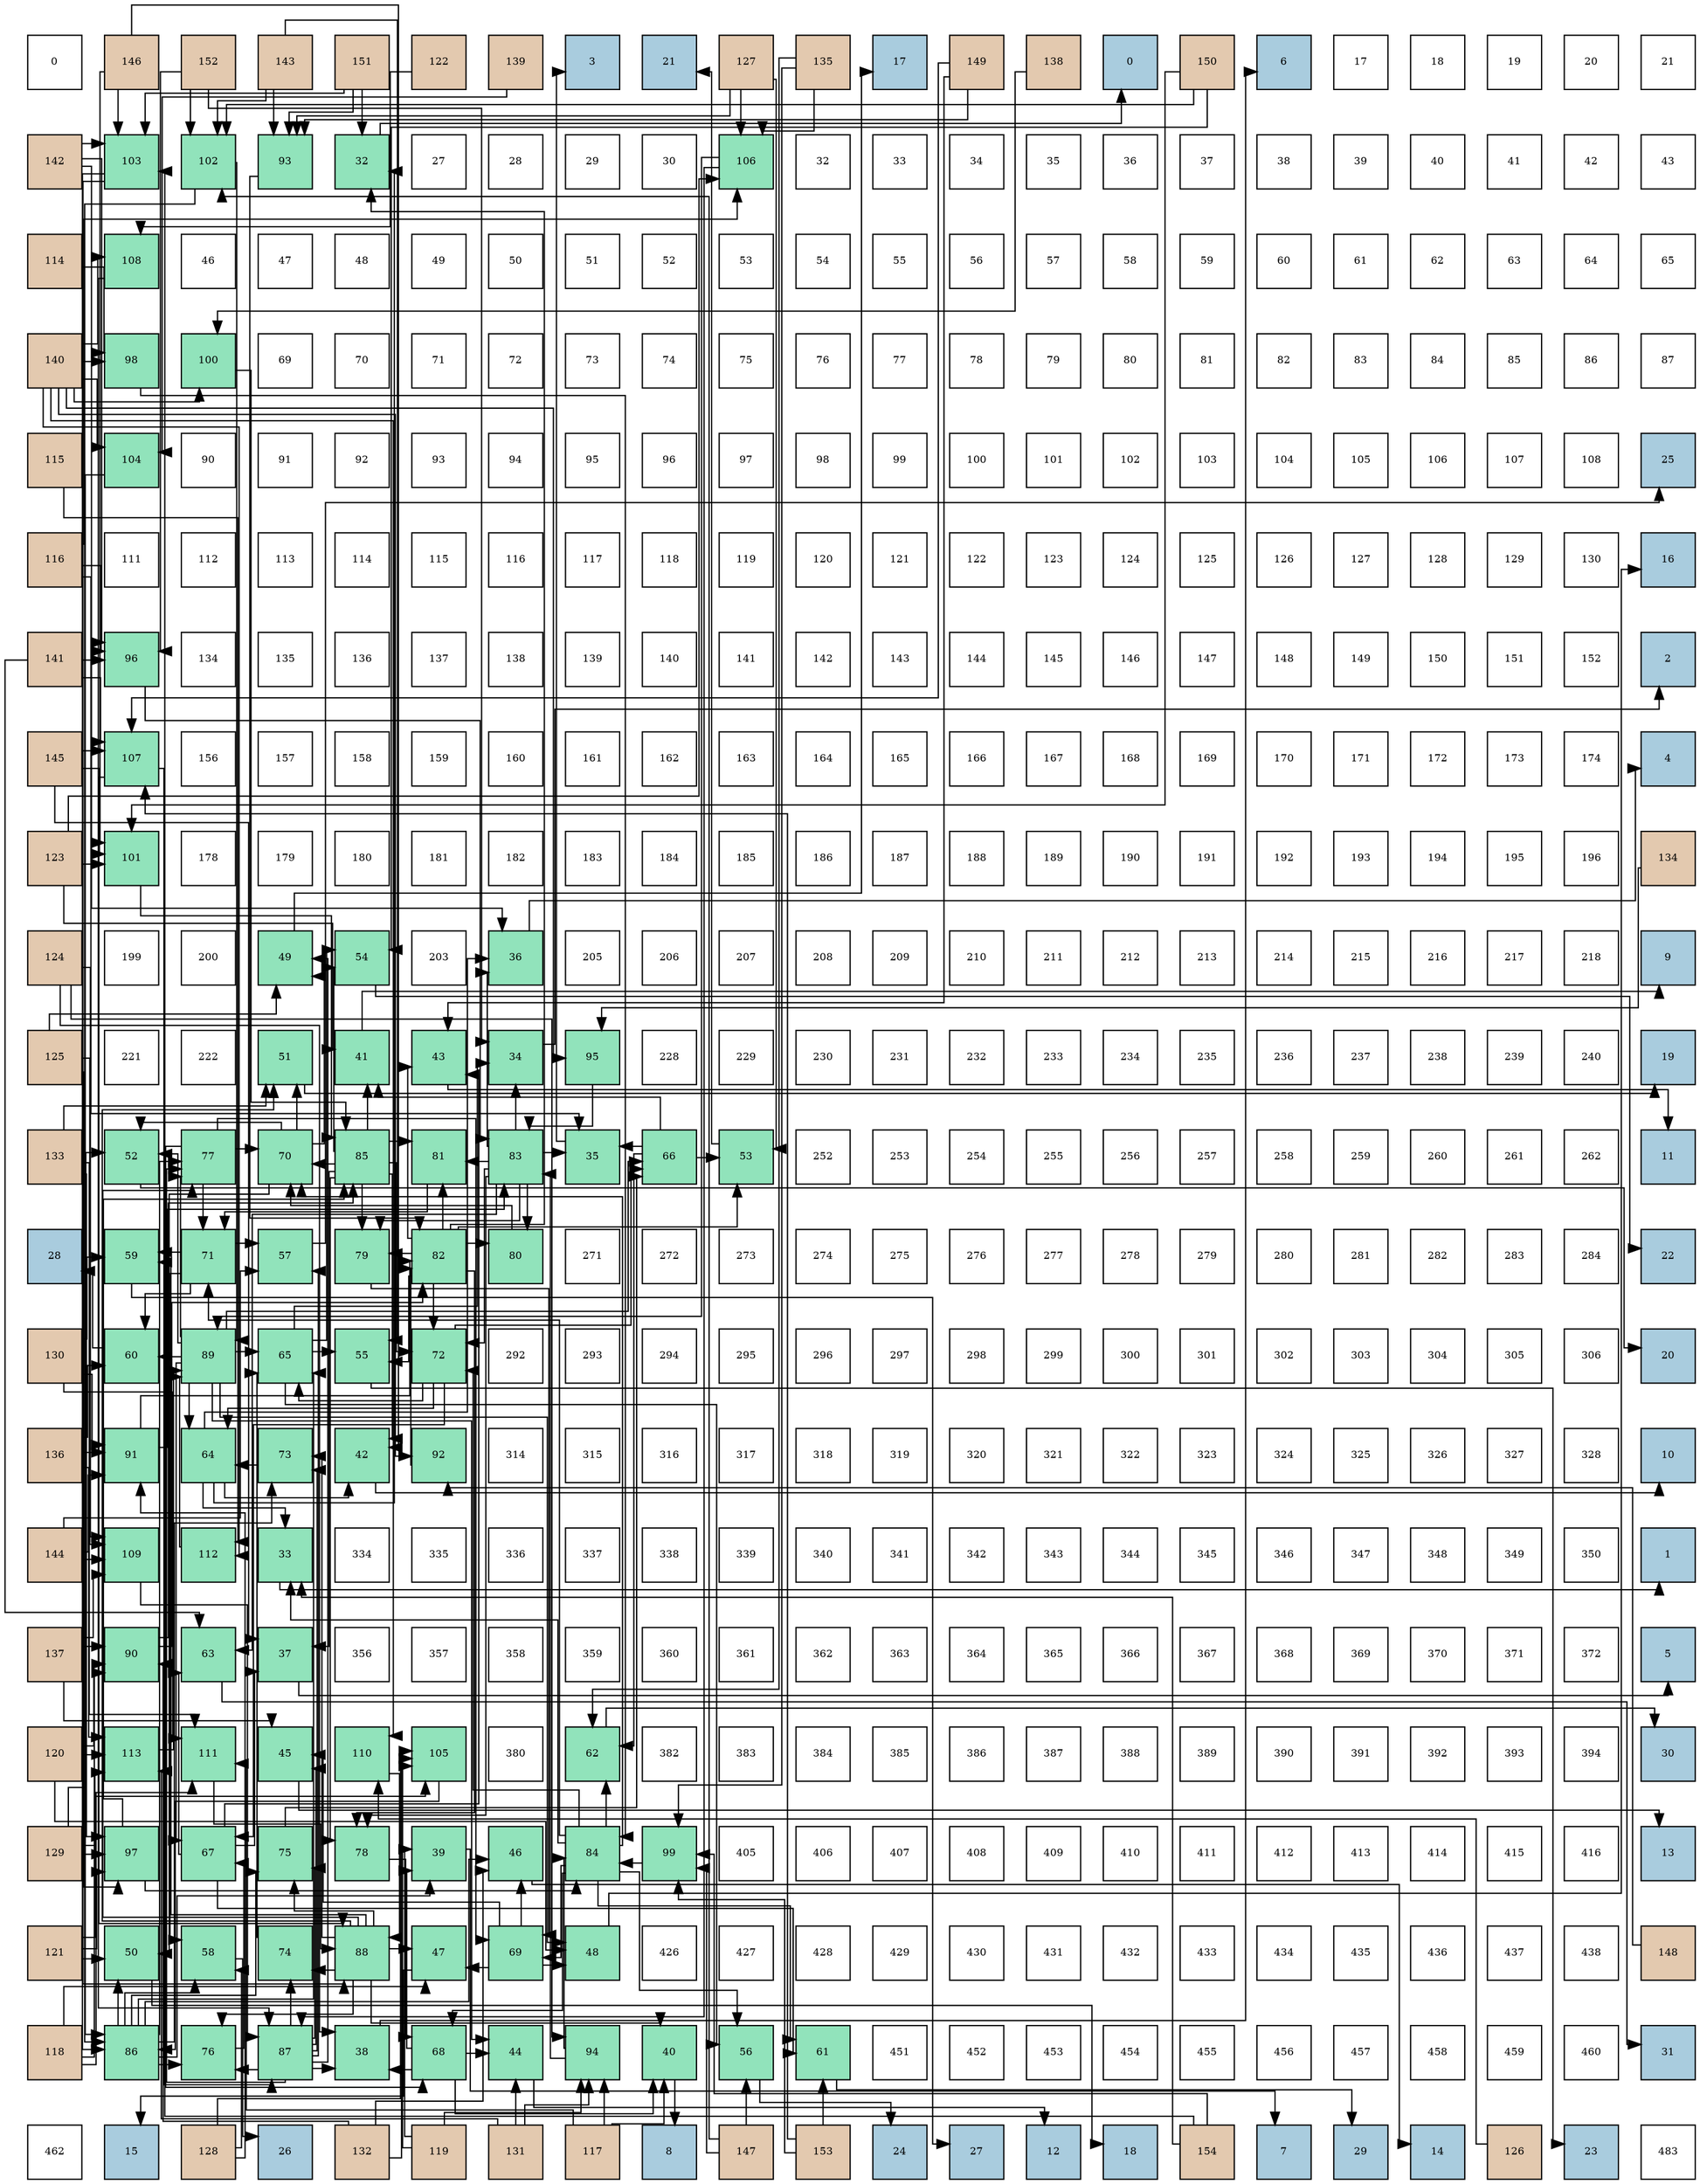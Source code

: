 digraph layout{
 rankdir=TB;
 splines=ortho;
 node [style=filled shape=square fixedsize=true width=0.6];
0[label="0", fontsize=8, fillcolor="#ffffff"];
1[label="146", fontsize=8, fillcolor="#e3c9af"];
2[label="152", fontsize=8, fillcolor="#e3c9af"];
3[label="143", fontsize=8, fillcolor="#e3c9af"];
4[label="151", fontsize=8, fillcolor="#e3c9af"];
5[label="122", fontsize=8, fillcolor="#e3c9af"];
6[label="139", fontsize=8, fillcolor="#e3c9af"];
7[label="3", fontsize=8, fillcolor="#a9ccde"];
8[label="21", fontsize=8, fillcolor="#a9ccde"];
9[label="127", fontsize=8, fillcolor="#e3c9af"];
10[label="135", fontsize=8, fillcolor="#e3c9af"];
11[label="17", fontsize=8, fillcolor="#a9ccde"];
12[label="149", fontsize=8, fillcolor="#e3c9af"];
13[label="138", fontsize=8, fillcolor="#e3c9af"];
14[label="0", fontsize=8, fillcolor="#a9ccde"];
15[label="150", fontsize=8, fillcolor="#e3c9af"];
16[label="6", fontsize=8, fillcolor="#a9ccde"];
17[label="17", fontsize=8, fillcolor="#ffffff"];
18[label="18", fontsize=8, fillcolor="#ffffff"];
19[label="19", fontsize=8, fillcolor="#ffffff"];
20[label="20", fontsize=8, fillcolor="#ffffff"];
21[label="21", fontsize=8, fillcolor="#ffffff"];
22[label="142", fontsize=8, fillcolor="#e3c9af"];
23[label="103", fontsize=8, fillcolor="#91e3bb"];
24[label="102", fontsize=8, fillcolor="#91e3bb"];
25[label="93", fontsize=8, fillcolor="#91e3bb"];
26[label="32", fontsize=8, fillcolor="#91e3bb"];
27[label="27", fontsize=8, fillcolor="#ffffff"];
28[label="28", fontsize=8, fillcolor="#ffffff"];
29[label="29", fontsize=8, fillcolor="#ffffff"];
30[label="30", fontsize=8, fillcolor="#ffffff"];
31[label="106", fontsize=8, fillcolor="#91e3bb"];
32[label="32", fontsize=8, fillcolor="#ffffff"];
33[label="33", fontsize=8, fillcolor="#ffffff"];
34[label="34", fontsize=8, fillcolor="#ffffff"];
35[label="35", fontsize=8, fillcolor="#ffffff"];
36[label="36", fontsize=8, fillcolor="#ffffff"];
37[label="37", fontsize=8, fillcolor="#ffffff"];
38[label="38", fontsize=8, fillcolor="#ffffff"];
39[label="39", fontsize=8, fillcolor="#ffffff"];
40[label="40", fontsize=8, fillcolor="#ffffff"];
41[label="41", fontsize=8, fillcolor="#ffffff"];
42[label="42", fontsize=8, fillcolor="#ffffff"];
43[label="43", fontsize=8, fillcolor="#ffffff"];
44[label="114", fontsize=8, fillcolor="#e3c9af"];
45[label="108", fontsize=8, fillcolor="#91e3bb"];
46[label="46", fontsize=8, fillcolor="#ffffff"];
47[label="47", fontsize=8, fillcolor="#ffffff"];
48[label="48", fontsize=8, fillcolor="#ffffff"];
49[label="49", fontsize=8, fillcolor="#ffffff"];
50[label="50", fontsize=8, fillcolor="#ffffff"];
51[label="51", fontsize=8, fillcolor="#ffffff"];
52[label="52", fontsize=8, fillcolor="#ffffff"];
53[label="53", fontsize=8, fillcolor="#ffffff"];
54[label="54", fontsize=8, fillcolor="#ffffff"];
55[label="55", fontsize=8, fillcolor="#ffffff"];
56[label="56", fontsize=8, fillcolor="#ffffff"];
57[label="57", fontsize=8, fillcolor="#ffffff"];
58[label="58", fontsize=8, fillcolor="#ffffff"];
59[label="59", fontsize=8, fillcolor="#ffffff"];
60[label="60", fontsize=8, fillcolor="#ffffff"];
61[label="61", fontsize=8, fillcolor="#ffffff"];
62[label="62", fontsize=8, fillcolor="#ffffff"];
63[label="63", fontsize=8, fillcolor="#ffffff"];
64[label="64", fontsize=8, fillcolor="#ffffff"];
65[label="65", fontsize=8, fillcolor="#ffffff"];
66[label="140", fontsize=8, fillcolor="#e3c9af"];
67[label="98", fontsize=8, fillcolor="#91e3bb"];
68[label="100", fontsize=8, fillcolor="#91e3bb"];
69[label="69", fontsize=8, fillcolor="#ffffff"];
70[label="70", fontsize=8, fillcolor="#ffffff"];
71[label="71", fontsize=8, fillcolor="#ffffff"];
72[label="72", fontsize=8, fillcolor="#ffffff"];
73[label="73", fontsize=8, fillcolor="#ffffff"];
74[label="74", fontsize=8, fillcolor="#ffffff"];
75[label="75", fontsize=8, fillcolor="#ffffff"];
76[label="76", fontsize=8, fillcolor="#ffffff"];
77[label="77", fontsize=8, fillcolor="#ffffff"];
78[label="78", fontsize=8, fillcolor="#ffffff"];
79[label="79", fontsize=8, fillcolor="#ffffff"];
80[label="80", fontsize=8, fillcolor="#ffffff"];
81[label="81", fontsize=8, fillcolor="#ffffff"];
82[label="82", fontsize=8, fillcolor="#ffffff"];
83[label="83", fontsize=8, fillcolor="#ffffff"];
84[label="84", fontsize=8, fillcolor="#ffffff"];
85[label="85", fontsize=8, fillcolor="#ffffff"];
86[label="86", fontsize=8, fillcolor="#ffffff"];
87[label="87", fontsize=8, fillcolor="#ffffff"];
88[label="115", fontsize=8, fillcolor="#e3c9af"];
89[label="104", fontsize=8, fillcolor="#91e3bb"];
90[label="90", fontsize=8, fillcolor="#ffffff"];
91[label="91", fontsize=8, fillcolor="#ffffff"];
92[label="92", fontsize=8, fillcolor="#ffffff"];
93[label="93", fontsize=8, fillcolor="#ffffff"];
94[label="94", fontsize=8, fillcolor="#ffffff"];
95[label="95", fontsize=8, fillcolor="#ffffff"];
96[label="96", fontsize=8, fillcolor="#ffffff"];
97[label="97", fontsize=8, fillcolor="#ffffff"];
98[label="98", fontsize=8, fillcolor="#ffffff"];
99[label="99", fontsize=8, fillcolor="#ffffff"];
100[label="100", fontsize=8, fillcolor="#ffffff"];
101[label="101", fontsize=8, fillcolor="#ffffff"];
102[label="102", fontsize=8, fillcolor="#ffffff"];
103[label="103", fontsize=8, fillcolor="#ffffff"];
104[label="104", fontsize=8, fillcolor="#ffffff"];
105[label="105", fontsize=8, fillcolor="#ffffff"];
106[label="106", fontsize=8, fillcolor="#ffffff"];
107[label="107", fontsize=8, fillcolor="#ffffff"];
108[label="108", fontsize=8, fillcolor="#ffffff"];
109[label="25", fontsize=8, fillcolor="#a9ccde"];
110[label="116", fontsize=8, fillcolor="#e3c9af"];
111[label="111", fontsize=8, fillcolor="#ffffff"];
112[label="112", fontsize=8, fillcolor="#ffffff"];
113[label="113", fontsize=8, fillcolor="#ffffff"];
114[label="114", fontsize=8, fillcolor="#ffffff"];
115[label="115", fontsize=8, fillcolor="#ffffff"];
116[label="116", fontsize=8, fillcolor="#ffffff"];
117[label="117", fontsize=8, fillcolor="#ffffff"];
118[label="118", fontsize=8, fillcolor="#ffffff"];
119[label="119", fontsize=8, fillcolor="#ffffff"];
120[label="120", fontsize=8, fillcolor="#ffffff"];
121[label="121", fontsize=8, fillcolor="#ffffff"];
122[label="122", fontsize=8, fillcolor="#ffffff"];
123[label="123", fontsize=8, fillcolor="#ffffff"];
124[label="124", fontsize=8, fillcolor="#ffffff"];
125[label="125", fontsize=8, fillcolor="#ffffff"];
126[label="126", fontsize=8, fillcolor="#ffffff"];
127[label="127", fontsize=8, fillcolor="#ffffff"];
128[label="128", fontsize=8, fillcolor="#ffffff"];
129[label="129", fontsize=8, fillcolor="#ffffff"];
130[label="130", fontsize=8, fillcolor="#ffffff"];
131[label="16", fontsize=8, fillcolor="#a9ccde"];
132[label="141", fontsize=8, fillcolor="#e3c9af"];
133[label="96", fontsize=8, fillcolor="#91e3bb"];
134[label="134", fontsize=8, fillcolor="#ffffff"];
135[label="135", fontsize=8, fillcolor="#ffffff"];
136[label="136", fontsize=8, fillcolor="#ffffff"];
137[label="137", fontsize=8, fillcolor="#ffffff"];
138[label="138", fontsize=8, fillcolor="#ffffff"];
139[label="139", fontsize=8, fillcolor="#ffffff"];
140[label="140", fontsize=8, fillcolor="#ffffff"];
141[label="141", fontsize=8, fillcolor="#ffffff"];
142[label="142", fontsize=8, fillcolor="#ffffff"];
143[label="143", fontsize=8, fillcolor="#ffffff"];
144[label="144", fontsize=8, fillcolor="#ffffff"];
145[label="145", fontsize=8, fillcolor="#ffffff"];
146[label="146", fontsize=8, fillcolor="#ffffff"];
147[label="147", fontsize=8, fillcolor="#ffffff"];
148[label="148", fontsize=8, fillcolor="#ffffff"];
149[label="149", fontsize=8, fillcolor="#ffffff"];
150[label="150", fontsize=8, fillcolor="#ffffff"];
151[label="151", fontsize=8, fillcolor="#ffffff"];
152[label="152", fontsize=8, fillcolor="#ffffff"];
153[label="2", fontsize=8, fillcolor="#a9ccde"];
154[label="145", fontsize=8, fillcolor="#e3c9af"];
155[label="107", fontsize=8, fillcolor="#91e3bb"];
156[label="156", fontsize=8, fillcolor="#ffffff"];
157[label="157", fontsize=8, fillcolor="#ffffff"];
158[label="158", fontsize=8, fillcolor="#ffffff"];
159[label="159", fontsize=8, fillcolor="#ffffff"];
160[label="160", fontsize=8, fillcolor="#ffffff"];
161[label="161", fontsize=8, fillcolor="#ffffff"];
162[label="162", fontsize=8, fillcolor="#ffffff"];
163[label="163", fontsize=8, fillcolor="#ffffff"];
164[label="164", fontsize=8, fillcolor="#ffffff"];
165[label="165", fontsize=8, fillcolor="#ffffff"];
166[label="166", fontsize=8, fillcolor="#ffffff"];
167[label="167", fontsize=8, fillcolor="#ffffff"];
168[label="168", fontsize=8, fillcolor="#ffffff"];
169[label="169", fontsize=8, fillcolor="#ffffff"];
170[label="170", fontsize=8, fillcolor="#ffffff"];
171[label="171", fontsize=8, fillcolor="#ffffff"];
172[label="172", fontsize=8, fillcolor="#ffffff"];
173[label="173", fontsize=8, fillcolor="#ffffff"];
174[label="174", fontsize=8, fillcolor="#ffffff"];
175[label="4", fontsize=8, fillcolor="#a9ccde"];
176[label="123", fontsize=8, fillcolor="#e3c9af"];
177[label="101", fontsize=8, fillcolor="#91e3bb"];
178[label="178", fontsize=8, fillcolor="#ffffff"];
179[label="179", fontsize=8, fillcolor="#ffffff"];
180[label="180", fontsize=8, fillcolor="#ffffff"];
181[label="181", fontsize=8, fillcolor="#ffffff"];
182[label="182", fontsize=8, fillcolor="#ffffff"];
183[label="183", fontsize=8, fillcolor="#ffffff"];
184[label="184", fontsize=8, fillcolor="#ffffff"];
185[label="185", fontsize=8, fillcolor="#ffffff"];
186[label="186", fontsize=8, fillcolor="#ffffff"];
187[label="187", fontsize=8, fillcolor="#ffffff"];
188[label="188", fontsize=8, fillcolor="#ffffff"];
189[label="189", fontsize=8, fillcolor="#ffffff"];
190[label="190", fontsize=8, fillcolor="#ffffff"];
191[label="191", fontsize=8, fillcolor="#ffffff"];
192[label="192", fontsize=8, fillcolor="#ffffff"];
193[label="193", fontsize=8, fillcolor="#ffffff"];
194[label="194", fontsize=8, fillcolor="#ffffff"];
195[label="195", fontsize=8, fillcolor="#ffffff"];
196[label="196", fontsize=8, fillcolor="#ffffff"];
197[label="134", fontsize=8, fillcolor="#e3c9af"];
198[label="124", fontsize=8, fillcolor="#e3c9af"];
199[label="199", fontsize=8, fillcolor="#ffffff"];
200[label="200", fontsize=8, fillcolor="#ffffff"];
201[label="49", fontsize=8, fillcolor="#91e3bb"];
202[label="54", fontsize=8, fillcolor="#91e3bb"];
203[label="203", fontsize=8, fillcolor="#ffffff"];
204[label="36", fontsize=8, fillcolor="#91e3bb"];
205[label="205", fontsize=8, fillcolor="#ffffff"];
206[label="206", fontsize=8, fillcolor="#ffffff"];
207[label="207", fontsize=8, fillcolor="#ffffff"];
208[label="208", fontsize=8, fillcolor="#ffffff"];
209[label="209", fontsize=8, fillcolor="#ffffff"];
210[label="210", fontsize=8, fillcolor="#ffffff"];
211[label="211", fontsize=8, fillcolor="#ffffff"];
212[label="212", fontsize=8, fillcolor="#ffffff"];
213[label="213", fontsize=8, fillcolor="#ffffff"];
214[label="214", fontsize=8, fillcolor="#ffffff"];
215[label="215", fontsize=8, fillcolor="#ffffff"];
216[label="216", fontsize=8, fillcolor="#ffffff"];
217[label="217", fontsize=8, fillcolor="#ffffff"];
218[label="218", fontsize=8, fillcolor="#ffffff"];
219[label="9", fontsize=8, fillcolor="#a9ccde"];
220[label="125", fontsize=8, fillcolor="#e3c9af"];
221[label="221", fontsize=8, fillcolor="#ffffff"];
222[label="222", fontsize=8, fillcolor="#ffffff"];
223[label="51", fontsize=8, fillcolor="#91e3bb"];
224[label="41", fontsize=8, fillcolor="#91e3bb"];
225[label="43", fontsize=8, fillcolor="#91e3bb"];
226[label="34", fontsize=8, fillcolor="#91e3bb"];
227[label="95", fontsize=8, fillcolor="#91e3bb"];
228[label="228", fontsize=8, fillcolor="#ffffff"];
229[label="229", fontsize=8, fillcolor="#ffffff"];
230[label="230", fontsize=8, fillcolor="#ffffff"];
231[label="231", fontsize=8, fillcolor="#ffffff"];
232[label="232", fontsize=8, fillcolor="#ffffff"];
233[label="233", fontsize=8, fillcolor="#ffffff"];
234[label="234", fontsize=8, fillcolor="#ffffff"];
235[label="235", fontsize=8, fillcolor="#ffffff"];
236[label="236", fontsize=8, fillcolor="#ffffff"];
237[label="237", fontsize=8, fillcolor="#ffffff"];
238[label="238", fontsize=8, fillcolor="#ffffff"];
239[label="239", fontsize=8, fillcolor="#ffffff"];
240[label="240", fontsize=8, fillcolor="#ffffff"];
241[label="19", fontsize=8, fillcolor="#a9ccde"];
242[label="133", fontsize=8, fillcolor="#e3c9af"];
243[label="52", fontsize=8, fillcolor="#91e3bb"];
244[label="77", fontsize=8, fillcolor="#91e3bb"];
245[label="70", fontsize=8, fillcolor="#91e3bb"];
246[label="85", fontsize=8, fillcolor="#91e3bb"];
247[label="81", fontsize=8, fillcolor="#91e3bb"];
248[label="83", fontsize=8, fillcolor="#91e3bb"];
249[label="35", fontsize=8, fillcolor="#91e3bb"];
250[label="66", fontsize=8, fillcolor="#91e3bb"];
251[label="53", fontsize=8, fillcolor="#91e3bb"];
252[label="252", fontsize=8, fillcolor="#ffffff"];
253[label="253", fontsize=8, fillcolor="#ffffff"];
254[label="254", fontsize=8, fillcolor="#ffffff"];
255[label="255", fontsize=8, fillcolor="#ffffff"];
256[label="256", fontsize=8, fillcolor="#ffffff"];
257[label="257", fontsize=8, fillcolor="#ffffff"];
258[label="258", fontsize=8, fillcolor="#ffffff"];
259[label="259", fontsize=8, fillcolor="#ffffff"];
260[label="260", fontsize=8, fillcolor="#ffffff"];
261[label="261", fontsize=8, fillcolor="#ffffff"];
262[label="262", fontsize=8, fillcolor="#ffffff"];
263[label="11", fontsize=8, fillcolor="#a9ccde"];
264[label="28", fontsize=8, fillcolor="#a9ccde"];
265[label="59", fontsize=8, fillcolor="#91e3bb"];
266[label="71", fontsize=8, fillcolor="#91e3bb"];
267[label="57", fontsize=8, fillcolor="#91e3bb"];
268[label="79", fontsize=8, fillcolor="#91e3bb"];
269[label="82", fontsize=8, fillcolor="#91e3bb"];
270[label="80", fontsize=8, fillcolor="#91e3bb"];
271[label="271", fontsize=8, fillcolor="#ffffff"];
272[label="272", fontsize=8, fillcolor="#ffffff"];
273[label="273", fontsize=8, fillcolor="#ffffff"];
274[label="274", fontsize=8, fillcolor="#ffffff"];
275[label="275", fontsize=8, fillcolor="#ffffff"];
276[label="276", fontsize=8, fillcolor="#ffffff"];
277[label="277", fontsize=8, fillcolor="#ffffff"];
278[label="278", fontsize=8, fillcolor="#ffffff"];
279[label="279", fontsize=8, fillcolor="#ffffff"];
280[label="280", fontsize=8, fillcolor="#ffffff"];
281[label="281", fontsize=8, fillcolor="#ffffff"];
282[label="282", fontsize=8, fillcolor="#ffffff"];
283[label="283", fontsize=8, fillcolor="#ffffff"];
284[label="284", fontsize=8, fillcolor="#ffffff"];
285[label="22", fontsize=8, fillcolor="#a9ccde"];
286[label="130", fontsize=8, fillcolor="#e3c9af"];
287[label="60", fontsize=8, fillcolor="#91e3bb"];
288[label="89", fontsize=8, fillcolor="#91e3bb"];
289[label="65", fontsize=8, fillcolor="#91e3bb"];
290[label="55", fontsize=8, fillcolor="#91e3bb"];
291[label="72", fontsize=8, fillcolor="#91e3bb"];
292[label="292", fontsize=8, fillcolor="#ffffff"];
293[label="293", fontsize=8, fillcolor="#ffffff"];
294[label="294", fontsize=8, fillcolor="#ffffff"];
295[label="295", fontsize=8, fillcolor="#ffffff"];
296[label="296", fontsize=8, fillcolor="#ffffff"];
297[label="297", fontsize=8, fillcolor="#ffffff"];
298[label="298", fontsize=8, fillcolor="#ffffff"];
299[label="299", fontsize=8, fillcolor="#ffffff"];
300[label="300", fontsize=8, fillcolor="#ffffff"];
301[label="301", fontsize=8, fillcolor="#ffffff"];
302[label="302", fontsize=8, fillcolor="#ffffff"];
303[label="303", fontsize=8, fillcolor="#ffffff"];
304[label="304", fontsize=8, fillcolor="#ffffff"];
305[label="305", fontsize=8, fillcolor="#ffffff"];
306[label="306", fontsize=8, fillcolor="#ffffff"];
307[label="20", fontsize=8, fillcolor="#a9ccde"];
308[label="136", fontsize=8, fillcolor="#e3c9af"];
309[label="91", fontsize=8, fillcolor="#91e3bb"];
310[label="64", fontsize=8, fillcolor="#91e3bb"];
311[label="73", fontsize=8, fillcolor="#91e3bb"];
312[label="42", fontsize=8, fillcolor="#91e3bb"];
313[label="92", fontsize=8, fillcolor="#91e3bb"];
314[label="314", fontsize=8, fillcolor="#ffffff"];
315[label="315", fontsize=8, fillcolor="#ffffff"];
316[label="316", fontsize=8, fillcolor="#ffffff"];
317[label="317", fontsize=8, fillcolor="#ffffff"];
318[label="318", fontsize=8, fillcolor="#ffffff"];
319[label="319", fontsize=8, fillcolor="#ffffff"];
320[label="320", fontsize=8, fillcolor="#ffffff"];
321[label="321", fontsize=8, fillcolor="#ffffff"];
322[label="322", fontsize=8, fillcolor="#ffffff"];
323[label="323", fontsize=8, fillcolor="#ffffff"];
324[label="324", fontsize=8, fillcolor="#ffffff"];
325[label="325", fontsize=8, fillcolor="#ffffff"];
326[label="326", fontsize=8, fillcolor="#ffffff"];
327[label="327", fontsize=8, fillcolor="#ffffff"];
328[label="328", fontsize=8, fillcolor="#ffffff"];
329[label="10", fontsize=8, fillcolor="#a9ccde"];
330[label="144", fontsize=8, fillcolor="#e3c9af"];
331[label="109", fontsize=8, fillcolor="#91e3bb"];
332[label="112", fontsize=8, fillcolor="#91e3bb"];
333[label="33", fontsize=8, fillcolor="#91e3bb"];
334[label="334", fontsize=8, fillcolor="#ffffff"];
335[label="335", fontsize=8, fillcolor="#ffffff"];
336[label="336", fontsize=8, fillcolor="#ffffff"];
337[label="337", fontsize=8, fillcolor="#ffffff"];
338[label="338", fontsize=8, fillcolor="#ffffff"];
339[label="339", fontsize=8, fillcolor="#ffffff"];
340[label="340", fontsize=8, fillcolor="#ffffff"];
341[label="341", fontsize=8, fillcolor="#ffffff"];
342[label="342", fontsize=8, fillcolor="#ffffff"];
343[label="343", fontsize=8, fillcolor="#ffffff"];
344[label="344", fontsize=8, fillcolor="#ffffff"];
345[label="345", fontsize=8, fillcolor="#ffffff"];
346[label="346", fontsize=8, fillcolor="#ffffff"];
347[label="347", fontsize=8, fillcolor="#ffffff"];
348[label="348", fontsize=8, fillcolor="#ffffff"];
349[label="349", fontsize=8, fillcolor="#ffffff"];
350[label="350", fontsize=8, fillcolor="#ffffff"];
351[label="1", fontsize=8, fillcolor="#a9ccde"];
352[label="137", fontsize=8, fillcolor="#e3c9af"];
353[label="90", fontsize=8, fillcolor="#91e3bb"];
354[label="63", fontsize=8, fillcolor="#91e3bb"];
355[label="37", fontsize=8, fillcolor="#91e3bb"];
356[label="356", fontsize=8, fillcolor="#ffffff"];
357[label="357", fontsize=8, fillcolor="#ffffff"];
358[label="358", fontsize=8, fillcolor="#ffffff"];
359[label="359", fontsize=8, fillcolor="#ffffff"];
360[label="360", fontsize=8, fillcolor="#ffffff"];
361[label="361", fontsize=8, fillcolor="#ffffff"];
362[label="362", fontsize=8, fillcolor="#ffffff"];
363[label="363", fontsize=8, fillcolor="#ffffff"];
364[label="364", fontsize=8, fillcolor="#ffffff"];
365[label="365", fontsize=8, fillcolor="#ffffff"];
366[label="366", fontsize=8, fillcolor="#ffffff"];
367[label="367", fontsize=8, fillcolor="#ffffff"];
368[label="368", fontsize=8, fillcolor="#ffffff"];
369[label="369", fontsize=8, fillcolor="#ffffff"];
370[label="370", fontsize=8, fillcolor="#ffffff"];
371[label="371", fontsize=8, fillcolor="#ffffff"];
372[label="372", fontsize=8, fillcolor="#ffffff"];
373[label="5", fontsize=8, fillcolor="#a9ccde"];
374[label="120", fontsize=8, fillcolor="#e3c9af"];
375[label="113", fontsize=8, fillcolor="#91e3bb"];
376[label="111", fontsize=8, fillcolor="#91e3bb"];
377[label="45", fontsize=8, fillcolor="#91e3bb"];
378[label="110", fontsize=8, fillcolor="#91e3bb"];
379[label="105", fontsize=8, fillcolor="#91e3bb"];
380[label="380", fontsize=8, fillcolor="#ffffff"];
381[label="62", fontsize=8, fillcolor="#91e3bb"];
382[label="382", fontsize=8, fillcolor="#ffffff"];
383[label="383", fontsize=8, fillcolor="#ffffff"];
384[label="384", fontsize=8, fillcolor="#ffffff"];
385[label="385", fontsize=8, fillcolor="#ffffff"];
386[label="386", fontsize=8, fillcolor="#ffffff"];
387[label="387", fontsize=8, fillcolor="#ffffff"];
388[label="388", fontsize=8, fillcolor="#ffffff"];
389[label="389", fontsize=8, fillcolor="#ffffff"];
390[label="390", fontsize=8, fillcolor="#ffffff"];
391[label="391", fontsize=8, fillcolor="#ffffff"];
392[label="392", fontsize=8, fillcolor="#ffffff"];
393[label="393", fontsize=8, fillcolor="#ffffff"];
394[label="394", fontsize=8, fillcolor="#ffffff"];
395[label="30", fontsize=8, fillcolor="#a9ccde"];
396[label="129", fontsize=8, fillcolor="#e3c9af"];
397[label="97", fontsize=8, fillcolor="#91e3bb"];
398[label="67", fontsize=8, fillcolor="#91e3bb"];
399[label="75", fontsize=8, fillcolor="#91e3bb"];
400[label="78", fontsize=8, fillcolor="#91e3bb"];
401[label="39", fontsize=8, fillcolor="#91e3bb"];
402[label="46", fontsize=8, fillcolor="#91e3bb"];
403[label="84", fontsize=8, fillcolor="#91e3bb"];
404[label="99", fontsize=8, fillcolor="#91e3bb"];
405[label="405", fontsize=8, fillcolor="#ffffff"];
406[label="406", fontsize=8, fillcolor="#ffffff"];
407[label="407", fontsize=8, fillcolor="#ffffff"];
408[label="408", fontsize=8, fillcolor="#ffffff"];
409[label="409", fontsize=8, fillcolor="#ffffff"];
410[label="410", fontsize=8, fillcolor="#ffffff"];
411[label="411", fontsize=8, fillcolor="#ffffff"];
412[label="412", fontsize=8, fillcolor="#ffffff"];
413[label="413", fontsize=8, fillcolor="#ffffff"];
414[label="414", fontsize=8, fillcolor="#ffffff"];
415[label="415", fontsize=8, fillcolor="#ffffff"];
416[label="416", fontsize=8, fillcolor="#ffffff"];
417[label="13", fontsize=8, fillcolor="#a9ccde"];
418[label="121", fontsize=8, fillcolor="#e3c9af"];
419[label="50", fontsize=8, fillcolor="#91e3bb"];
420[label="58", fontsize=8, fillcolor="#91e3bb"];
421[label="74", fontsize=8, fillcolor="#91e3bb"];
422[label="88", fontsize=8, fillcolor="#91e3bb"];
423[label="47", fontsize=8, fillcolor="#91e3bb"];
424[label="69", fontsize=8, fillcolor="#91e3bb"];
425[label="48", fontsize=8, fillcolor="#91e3bb"];
426[label="426", fontsize=8, fillcolor="#ffffff"];
427[label="427", fontsize=8, fillcolor="#ffffff"];
428[label="428", fontsize=8, fillcolor="#ffffff"];
429[label="429", fontsize=8, fillcolor="#ffffff"];
430[label="430", fontsize=8, fillcolor="#ffffff"];
431[label="431", fontsize=8, fillcolor="#ffffff"];
432[label="432", fontsize=8, fillcolor="#ffffff"];
433[label="433", fontsize=8, fillcolor="#ffffff"];
434[label="434", fontsize=8, fillcolor="#ffffff"];
435[label="435", fontsize=8, fillcolor="#ffffff"];
436[label="436", fontsize=8, fillcolor="#ffffff"];
437[label="437", fontsize=8, fillcolor="#ffffff"];
438[label="438", fontsize=8, fillcolor="#ffffff"];
439[label="148", fontsize=8, fillcolor="#e3c9af"];
440[label="118", fontsize=8, fillcolor="#e3c9af"];
441[label="86", fontsize=8, fillcolor="#91e3bb"];
442[label="76", fontsize=8, fillcolor="#91e3bb"];
443[label="87", fontsize=8, fillcolor="#91e3bb"];
444[label="38", fontsize=8, fillcolor="#91e3bb"];
445[label="68", fontsize=8, fillcolor="#91e3bb"];
446[label="44", fontsize=8, fillcolor="#91e3bb"];
447[label="94", fontsize=8, fillcolor="#91e3bb"];
448[label="40", fontsize=8, fillcolor="#91e3bb"];
449[label="56", fontsize=8, fillcolor="#91e3bb"];
450[label="61", fontsize=8, fillcolor="#91e3bb"];
451[label="451", fontsize=8, fillcolor="#ffffff"];
452[label="452", fontsize=8, fillcolor="#ffffff"];
453[label="453", fontsize=8, fillcolor="#ffffff"];
454[label="454", fontsize=8, fillcolor="#ffffff"];
455[label="455", fontsize=8, fillcolor="#ffffff"];
456[label="456", fontsize=8, fillcolor="#ffffff"];
457[label="457", fontsize=8, fillcolor="#ffffff"];
458[label="458", fontsize=8, fillcolor="#ffffff"];
459[label="459", fontsize=8, fillcolor="#ffffff"];
460[label="460", fontsize=8, fillcolor="#ffffff"];
461[label="31", fontsize=8, fillcolor="#a9ccde"];
462[label="462", fontsize=8, fillcolor="#ffffff"];
463[label="15", fontsize=8, fillcolor="#a9ccde"];
464[label="128", fontsize=8, fillcolor="#e3c9af"];
465[label="26", fontsize=8, fillcolor="#a9ccde"];
466[label="132", fontsize=8, fillcolor="#e3c9af"];
467[label="119", fontsize=8, fillcolor="#e3c9af"];
468[label="131", fontsize=8, fillcolor="#e3c9af"];
469[label="117", fontsize=8, fillcolor="#e3c9af"];
470[label="8", fontsize=8, fillcolor="#a9ccde"];
471[label="147", fontsize=8, fillcolor="#e3c9af"];
472[label="153", fontsize=8, fillcolor="#e3c9af"];
473[label="24", fontsize=8, fillcolor="#a9ccde"];
474[label="27", fontsize=8, fillcolor="#a9ccde"];
475[label="12", fontsize=8, fillcolor="#a9ccde"];
476[label="18", fontsize=8, fillcolor="#a9ccde"];
477[label="154", fontsize=8, fillcolor="#e3c9af"];
478[label="7", fontsize=8, fillcolor="#a9ccde"];
479[label="29", fontsize=8, fillcolor="#a9ccde"];
480[label="14", fontsize=8, fillcolor="#a9ccde"];
481[label="126", fontsize=8, fillcolor="#e3c9af"];
482[label="23", fontsize=8, fillcolor="#a9ccde"];
483[label="483", fontsize=8, fillcolor="#ffffff"];
edge [constraint=false, style=vis];26 -> 14;
333 -> 351;
226 -> 153;
249 -> 7;
204 -> 175;
355 -> 373;
444 -> 16;
401 -> 478;
448 -> 470;
224 -> 219;
312 -> 329;
225 -> 263;
446 -> 475;
377 -> 417;
402 -> 480;
423 -> 463;
425 -> 131;
201 -> 11;
419 -> 476;
223 -> 241;
243 -> 307;
251 -> 8;
202 -> 285;
290 -> 482;
449 -> 473;
267 -> 109;
420 -> 465;
265 -> 474;
287 -> 264;
450 -> 479;
381 -> 395;
354 -> 461;
310 -> 26;
310 -> 333;
310 -> 204;
310 -> 312;
289 -> 226;
289 -> 202;
289 -> 290;
289 -> 449;
250 -> 249;
250 -> 224;
250 -> 251;
250 -> 381;
398 -> 355;
398 -> 225;
398 -> 450;
398 -> 354;
445 -> 444;
445 -> 401;
445 -> 448;
445 -> 446;
424 -> 377;
424 -> 402;
424 -> 423;
424 -> 425;
245 -> 201;
245 -> 419;
245 -> 223;
245 -> 243;
266 -> 267;
266 -> 420;
266 -> 265;
266 -> 287;
291 -> 310;
291 -> 289;
291 -> 250;
291 -> 398;
311 -> 310;
421 -> 289;
399 -> 250;
442 -> 398;
244 -> 445;
244 -> 424;
244 -> 245;
244 -> 266;
400 -> 445;
268 -> 424;
270 -> 245;
247 -> 266;
269 -> 26;
269 -> 225;
269 -> 251;
269 -> 290;
269 -> 291;
269 -> 400;
269 -> 268;
269 -> 270;
269 -> 247;
248 -> 226;
248 -> 249;
248 -> 204;
248 -> 354;
248 -> 291;
248 -> 400;
248 -> 268;
248 -> 270;
248 -> 247;
403 -> 333;
403 -> 449;
403 -> 450;
403 -> 381;
403 -> 445;
403 -> 424;
403 -> 245;
403 -> 266;
403 -> 291;
246 -> 355;
246 -> 224;
246 -> 312;
246 -> 202;
246 -> 245;
246 -> 291;
246 -> 400;
246 -> 268;
246 -> 247;
441 -> 401;
441 -> 402;
441 -> 419;
441 -> 420;
441 -> 289;
441 -> 311;
441 -> 399;
441 -> 442;
441 -> 244;
443 -> 444;
443 -> 377;
443 -> 201;
443 -> 267;
443 -> 311;
443 -> 421;
443 -> 399;
443 -> 442;
443 -> 244;
422 -> 448;
422 -> 423;
422 -> 223;
422 -> 265;
422 -> 311;
422 -> 421;
422 -> 399;
422 -> 442;
422 -> 244;
288 -> 446;
288 -> 425;
288 -> 243;
288 -> 287;
288 -> 310;
288 -> 289;
288 -> 250;
288 -> 398;
288 -> 244;
353 -> 269;
353 -> 246;
309 -> 269;
309 -> 248;
313 -> 269;
25 -> 269;
447 -> 248;
447 -> 403;
227 -> 248;
133 -> 248;
397 -> 403;
397 -> 246;
67 -> 403;
404 -> 403;
68 -> 246;
177 -> 246;
24 -> 441;
24 -> 288;
23 -> 441;
23 -> 422;
89 -> 441;
379 -> 441;
31 -> 443;
31 -> 288;
155 -> 443;
155 -> 422;
45 -> 443;
331 -> 443;
378 -> 422;
376 -> 422;
332 -> 288;
375 -> 288;
44 -> 67;
88 -> 332;
110 -> 249;
110 -> 133;
110 -> 31;
469 -> 448;
469 -> 447;
469 -> 376;
440 -> 423;
440 -> 353;
440 -> 376;
467 -> 401;
467 -> 447;
467 -> 379;
374 -> 425;
374 -> 353;
374 -> 375;
418 -> 419;
418 -> 397;
418 -> 379;
5 -> 45;
176 -> 224;
176 -> 177;
176 -> 31;
198 -> 444;
198 -> 447;
198 -> 331;
220 -> 201;
220 -> 397;
220 -> 331;
481 -> 378;
9 -> 251;
9 -> 25;
9 -> 31;
464 -> 420;
464 -> 309;
464 -> 379;
396 -> 243;
396 -> 397;
396 -> 375;
286 -> 265;
286 -> 309;
286 -> 376;
468 -> 446;
468 -> 447;
468 -> 375;
466 -> 402;
466 -> 353;
466 -> 379;
242 -> 223;
242 -> 397;
242 -> 376;
197 -> 227;
10 -> 381;
10 -> 404;
10 -> 31;
308 -> 287;
308 -> 309;
308 -> 375;
352 -> 377;
352 -> 353;
352 -> 331;
13 -> 68;
6 -> 89;
66 -> 313;
66 -> 227;
66 -> 67;
66 -> 68;
66 -> 89;
66 -> 45;
66 -> 378;
66 -> 332;
132 -> 354;
132 -> 133;
132 -> 155;
22 -> 204;
22 -> 133;
22 -> 23;
3 -> 290;
3 -> 25;
3 -> 24;
330 -> 267;
330 -> 309;
330 -> 331;
154 -> 355;
154 -> 177;
154 -> 155;
1 -> 312;
1 -> 177;
1 -> 23;
471 -> 449;
471 -> 404;
471 -> 24;
439 -> 313;
12 -> 225;
12 -> 25;
12 -> 155;
15 -> 202;
15 -> 177;
15 -> 24;
4 -> 26;
4 -> 25;
4 -> 23;
2 -> 226;
2 -> 133;
2 -> 24;
472 -> 450;
472 -> 404;
472 -> 155;
477 -> 333;
477 -> 404;
477 -> 23;
edge [constraint=true, style=invis];
0 -> 22 -> 44 -> 66 -> 88 -> 110 -> 132 -> 154 -> 176 -> 198 -> 220 -> 242 -> 264 -> 286 -> 308 -> 330 -> 352 -> 374 -> 396 -> 418 -> 440 -> 462;
1 -> 23 -> 45 -> 67 -> 89 -> 111 -> 133 -> 155 -> 177 -> 199 -> 221 -> 243 -> 265 -> 287 -> 309 -> 331 -> 353 -> 375 -> 397 -> 419 -> 441 -> 463;
2 -> 24 -> 46 -> 68 -> 90 -> 112 -> 134 -> 156 -> 178 -> 200 -> 222 -> 244 -> 266 -> 288 -> 310 -> 332 -> 354 -> 376 -> 398 -> 420 -> 442 -> 464;
3 -> 25 -> 47 -> 69 -> 91 -> 113 -> 135 -> 157 -> 179 -> 201 -> 223 -> 245 -> 267 -> 289 -> 311 -> 333 -> 355 -> 377 -> 399 -> 421 -> 443 -> 465;
4 -> 26 -> 48 -> 70 -> 92 -> 114 -> 136 -> 158 -> 180 -> 202 -> 224 -> 246 -> 268 -> 290 -> 312 -> 334 -> 356 -> 378 -> 400 -> 422 -> 444 -> 466;
5 -> 27 -> 49 -> 71 -> 93 -> 115 -> 137 -> 159 -> 181 -> 203 -> 225 -> 247 -> 269 -> 291 -> 313 -> 335 -> 357 -> 379 -> 401 -> 423 -> 445 -> 467;
6 -> 28 -> 50 -> 72 -> 94 -> 116 -> 138 -> 160 -> 182 -> 204 -> 226 -> 248 -> 270 -> 292 -> 314 -> 336 -> 358 -> 380 -> 402 -> 424 -> 446 -> 468;
7 -> 29 -> 51 -> 73 -> 95 -> 117 -> 139 -> 161 -> 183 -> 205 -> 227 -> 249 -> 271 -> 293 -> 315 -> 337 -> 359 -> 381 -> 403 -> 425 -> 447 -> 469;
8 -> 30 -> 52 -> 74 -> 96 -> 118 -> 140 -> 162 -> 184 -> 206 -> 228 -> 250 -> 272 -> 294 -> 316 -> 338 -> 360 -> 382 -> 404 -> 426 -> 448 -> 470;
9 -> 31 -> 53 -> 75 -> 97 -> 119 -> 141 -> 163 -> 185 -> 207 -> 229 -> 251 -> 273 -> 295 -> 317 -> 339 -> 361 -> 383 -> 405 -> 427 -> 449 -> 471;
10 -> 32 -> 54 -> 76 -> 98 -> 120 -> 142 -> 164 -> 186 -> 208 -> 230 -> 252 -> 274 -> 296 -> 318 -> 340 -> 362 -> 384 -> 406 -> 428 -> 450 -> 472;
11 -> 33 -> 55 -> 77 -> 99 -> 121 -> 143 -> 165 -> 187 -> 209 -> 231 -> 253 -> 275 -> 297 -> 319 -> 341 -> 363 -> 385 -> 407 -> 429 -> 451 -> 473;
12 -> 34 -> 56 -> 78 -> 100 -> 122 -> 144 -> 166 -> 188 -> 210 -> 232 -> 254 -> 276 -> 298 -> 320 -> 342 -> 364 -> 386 -> 408 -> 430 -> 452 -> 474;
13 -> 35 -> 57 -> 79 -> 101 -> 123 -> 145 -> 167 -> 189 -> 211 -> 233 -> 255 -> 277 -> 299 -> 321 -> 343 -> 365 -> 387 -> 409 -> 431 -> 453 -> 475;
14 -> 36 -> 58 -> 80 -> 102 -> 124 -> 146 -> 168 -> 190 -> 212 -> 234 -> 256 -> 278 -> 300 -> 322 -> 344 -> 366 -> 388 -> 410 -> 432 -> 454 -> 476;
15 -> 37 -> 59 -> 81 -> 103 -> 125 -> 147 -> 169 -> 191 -> 213 -> 235 -> 257 -> 279 -> 301 -> 323 -> 345 -> 367 -> 389 -> 411 -> 433 -> 455 -> 477;
16 -> 38 -> 60 -> 82 -> 104 -> 126 -> 148 -> 170 -> 192 -> 214 -> 236 -> 258 -> 280 -> 302 -> 324 -> 346 -> 368 -> 390 -> 412 -> 434 -> 456 -> 478;
17 -> 39 -> 61 -> 83 -> 105 -> 127 -> 149 -> 171 -> 193 -> 215 -> 237 -> 259 -> 281 -> 303 -> 325 -> 347 -> 369 -> 391 -> 413 -> 435 -> 457 -> 479;
18 -> 40 -> 62 -> 84 -> 106 -> 128 -> 150 -> 172 -> 194 -> 216 -> 238 -> 260 -> 282 -> 304 -> 326 -> 348 -> 370 -> 392 -> 414 -> 436 -> 458 -> 480;
19 -> 41 -> 63 -> 85 -> 107 -> 129 -> 151 -> 173 -> 195 -> 217 -> 239 -> 261 -> 283 -> 305 -> 327 -> 349 -> 371 -> 393 -> 415 -> 437 -> 459 -> 481;
20 -> 42 -> 64 -> 86 -> 108 -> 130 -> 152 -> 174 -> 196 -> 218 -> 240 -> 262 -> 284 -> 306 -> 328 -> 350 -> 372 -> 394 -> 416 -> 438 -> 460 -> 482;
21 -> 43 -> 65 -> 87 -> 109 -> 131 -> 153 -> 175 -> 197 -> 219 -> 241 -> 263 -> 285 -> 307 -> 329 -> 351 -> 373 -> 395 -> 417 -> 439 -> 461 -> 483;
rank = same {0 -> 1 -> 2 -> 3 -> 4 -> 5 -> 6 -> 7 -> 8 -> 9 -> 10 -> 11 -> 12 -> 13 -> 14 -> 15 -> 16 -> 17 -> 18 -> 19 -> 20 -> 21};
rank = same {22 -> 23 -> 24 -> 25 -> 26 -> 27 -> 28 -> 29 -> 30 -> 31 -> 32 -> 33 -> 34 -> 35 -> 36 -> 37 -> 38 -> 39 -> 40 -> 41 -> 42 -> 43};
rank = same {44 -> 45 -> 46 -> 47 -> 48 -> 49 -> 50 -> 51 -> 52 -> 53 -> 54 -> 55 -> 56 -> 57 -> 58 -> 59 -> 60 -> 61 -> 62 -> 63 -> 64 -> 65};
rank = same {66 -> 67 -> 68 -> 69 -> 70 -> 71 -> 72 -> 73 -> 74 -> 75 -> 76 -> 77 -> 78 -> 79 -> 80 -> 81 -> 82 -> 83 -> 84 -> 85 -> 86 -> 87};
rank = same {88 -> 89 -> 90 -> 91 -> 92 -> 93 -> 94 -> 95 -> 96 -> 97 -> 98 -> 99 -> 100 -> 101 -> 102 -> 103 -> 104 -> 105 -> 106 -> 107 -> 108 -> 109};
rank = same {110 -> 111 -> 112 -> 113 -> 114 -> 115 -> 116 -> 117 -> 118 -> 119 -> 120 -> 121 -> 122 -> 123 -> 124 -> 125 -> 126 -> 127 -> 128 -> 129 -> 130 -> 131};
rank = same {132 -> 133 -> 134 -> 135 -> 136 -> 137 -> 138 -> 139 -> 140 -> 141 -> 142 -> 143 -> 144 -> 145 -> 146 -> 147 -> 148 -> 149 -> 150 -> 151 -> 152 -> 153};
rank = same {154 -> 155 -> 156 -> 157 -> 158 -> 159 -> 160 -> 161 -> 162 -> 163 -> 164 -> 165 -> 166 -> 167 -> 168 -> 169 -> 170 -> 171 -> 172 -> 173 -> 174 -> 175};
rank = same {176 -> 177 -> 178 -> 179 -> 180 -> 181 -> 182 -> 183 -> 184 -> 185 -> 186 -> 187 -> 188 -> 189 -> 190 -> 191 -> 192 -> 193 -> 194 -> 195 -> 196 -> 197};
rank = same {198 -> 199 -> 200 -> 201 -> 202 -> 203 -> 204 -> 205 -> 206 -> 207 -> 208 -> 209 -> 210 -> 211 -> 212 -> 213 -> 214 -> 215 -> 216 -> 217 -> 218 -> 219};
rank = same {220 -> 221 -> 222 -> 223 -> 224 -> 225 -> 226 -> 227 -> 228 -> 229 -> 230 -> 231 -> 232 -> 233 -> 234 -> 235 -> 236 -> 237 -> 238 -> 239 -> 240 -> 241};
rank = same {242 -> 243 -> 244 -> 245 -> 246 -> 247 -> 248 -> 249 -> 250 -> 251 -> 252 -> 253 -> 254 -> 255 -> 256 -> 257 -> 258 -> 259 -> 260 -> 261 -> 262 -> 263};
rank = same {264 -> 265 -> 266 -> 267 -> 268 -> 269 -> 270 -> 271 -> 272 -> 273 -> 274 -> 275 -> 276 -> 277 -> 278 -> 279 -> 280 -> 281 -> 282 -> 283 -> 284 -> 285};
rank = same {286 -> 287 -> 288 -> 289 -> 290 -> 291 -> 292 -> 293 -> 294 -> 295 -> 296 -> 297 -> 298 -> 299 -> 300 -> 301 -> 302 -> 303 -> 304 -> 305 -> 306 -> 307};
rank = same {308 -> 309 -> 310 -> 311 -> 312 -> 313 -> 314 -> 315 -> 316 -> 317 -> 318 -> 319 -> 320 -> 321 -> 322 -> 323 -> 324 -> 325 -> 326 -> 327 -> 328 -> 329};
rank = same {330 -> 331 -> 332 -> 333 -> 334 -> 335 -> 336 -> 337 -> 338 -> 339 -> 340 -> 341 -> 342 -> 343 -> 344 -> 345 -> 346 -> 347 -> 348 -> 349 -> 350 -> 351};
rank = same {352 -> 353 -> 354 -> 355 -> 356 -> 357 -> 358 -> 359 -> 360 -> 361 -> 362 -> 363 -> 364 -> 365 -> 366 -> 367 -> 368 -> 369 -> 370 -> 371 -> 372 -> 373};
rank = same {374 -> 375 -> 376 -> 377 -> 378 -> 379 -> 380 -> 381 -> 382 -> 383 -> 384 -> 385 -> 386 -> 387 -> 388 -> 389 -> 390 -> 391 -> 392 -> 393 -> 394 -> 395};
rank = same {396 -> 397 -> 398 -> 399 -> 400 -> 401 -> 402 -> 403 -> 404 -> 405 -> 406 -> 407 -> 408 -> 409 -> 410 -> 411 -> 412 -> 413 -> 414 -> 415 -> 416 -> 417};
rank = same {418 -> 419 -> 420 -> 421 -> 422 -> 423 -> 424 -> 425 -> 426 -> 427 -> 428 -> 429 -> 430 -> 431 -> 432 -> 433 -> 434 -> 435 -> 436 -> 437 -> 438 -> 439};
rank = same {440 -> 441 -> 442 -> 443 -> 444 -> 445 -> 446 -> 447 -> 448 -> 449 -> 450 -> 451 -> 452 -> 453 -> 454 -> 455 -> 456 -> 457 -> 458 -> 459 -> 460 -> 461};
rank = same {462 -> 463 -> 464 -> 465 -> 466 -> 467 -> 468 -> 469 -> 470 -> 471 -> 472 -> 473 -> 474 -> 475 -> 476 -> 477 -> 478 -> 479 -> 480 -> 481 -> 482 -> 483};
}